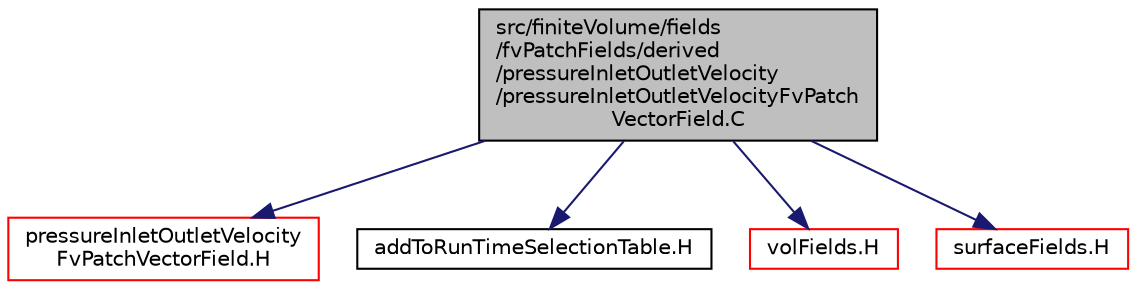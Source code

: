 digraph "src/finiteVolume/fields/fvPatchFields/derived/pressureInletOutletVelocity/pressureInletOutletVelocityFvPatchVectorField.C"
{
  bgcolor="transparent";
  edge [fontname="Helvetica",fontsize="10",labelfontname="Helvetica",labelfontsize="10"];
  node [fontname="Helvetica",fontsize="10",shape=record];
  Node1 [label="src/finiteVolume/fields\l/fvPatchFields/derived\l/pressureInletOutletVelocity\l/pressureInletOutletVelocityFvPatch\lVectorField.C",height=0.2,width=0.4,color="black", fillcolor="grey75", style="filled", fontcolor="black"];
  Node1 -> Node2 [color="midnightblue",fontsize="10",style="solid",fontname="Helvetica"];
  Node2 [label="pressureInletOutletVelocity\lFvPatchVectorField.H",height=0.2,width=0.4,color="red",URL="$a05448.html"];
  Node1 -> Node3 [color="midnightblue",fontsize="10",style="solid",fontname="Helvetica"];
  Node3 [label="addToRunTimeSelectionTable.H",height=0.2,width=0.4,color="black",URL="$a07867.html",tooltip="Macros for easy insertion into run-time selection tables. "];
  Node1 -> Node4 [color="midnightblue",fontsize="10",style="solid",fontname="Helvetica"];
  Node4 [label="volFields.H",height=0.2,width=0.4,color="red",URL="$a05638.html"];
  Node1 -> Node5 [color="midnightblue",fontsize="10",style="solid",fontname="Helvetica"];
  Node5 [label="surfaceFields.H",height=0.2,width=0.4,color="red",URL="$a05633.html",tooltip="Foam::surfaceFields. "];
}
